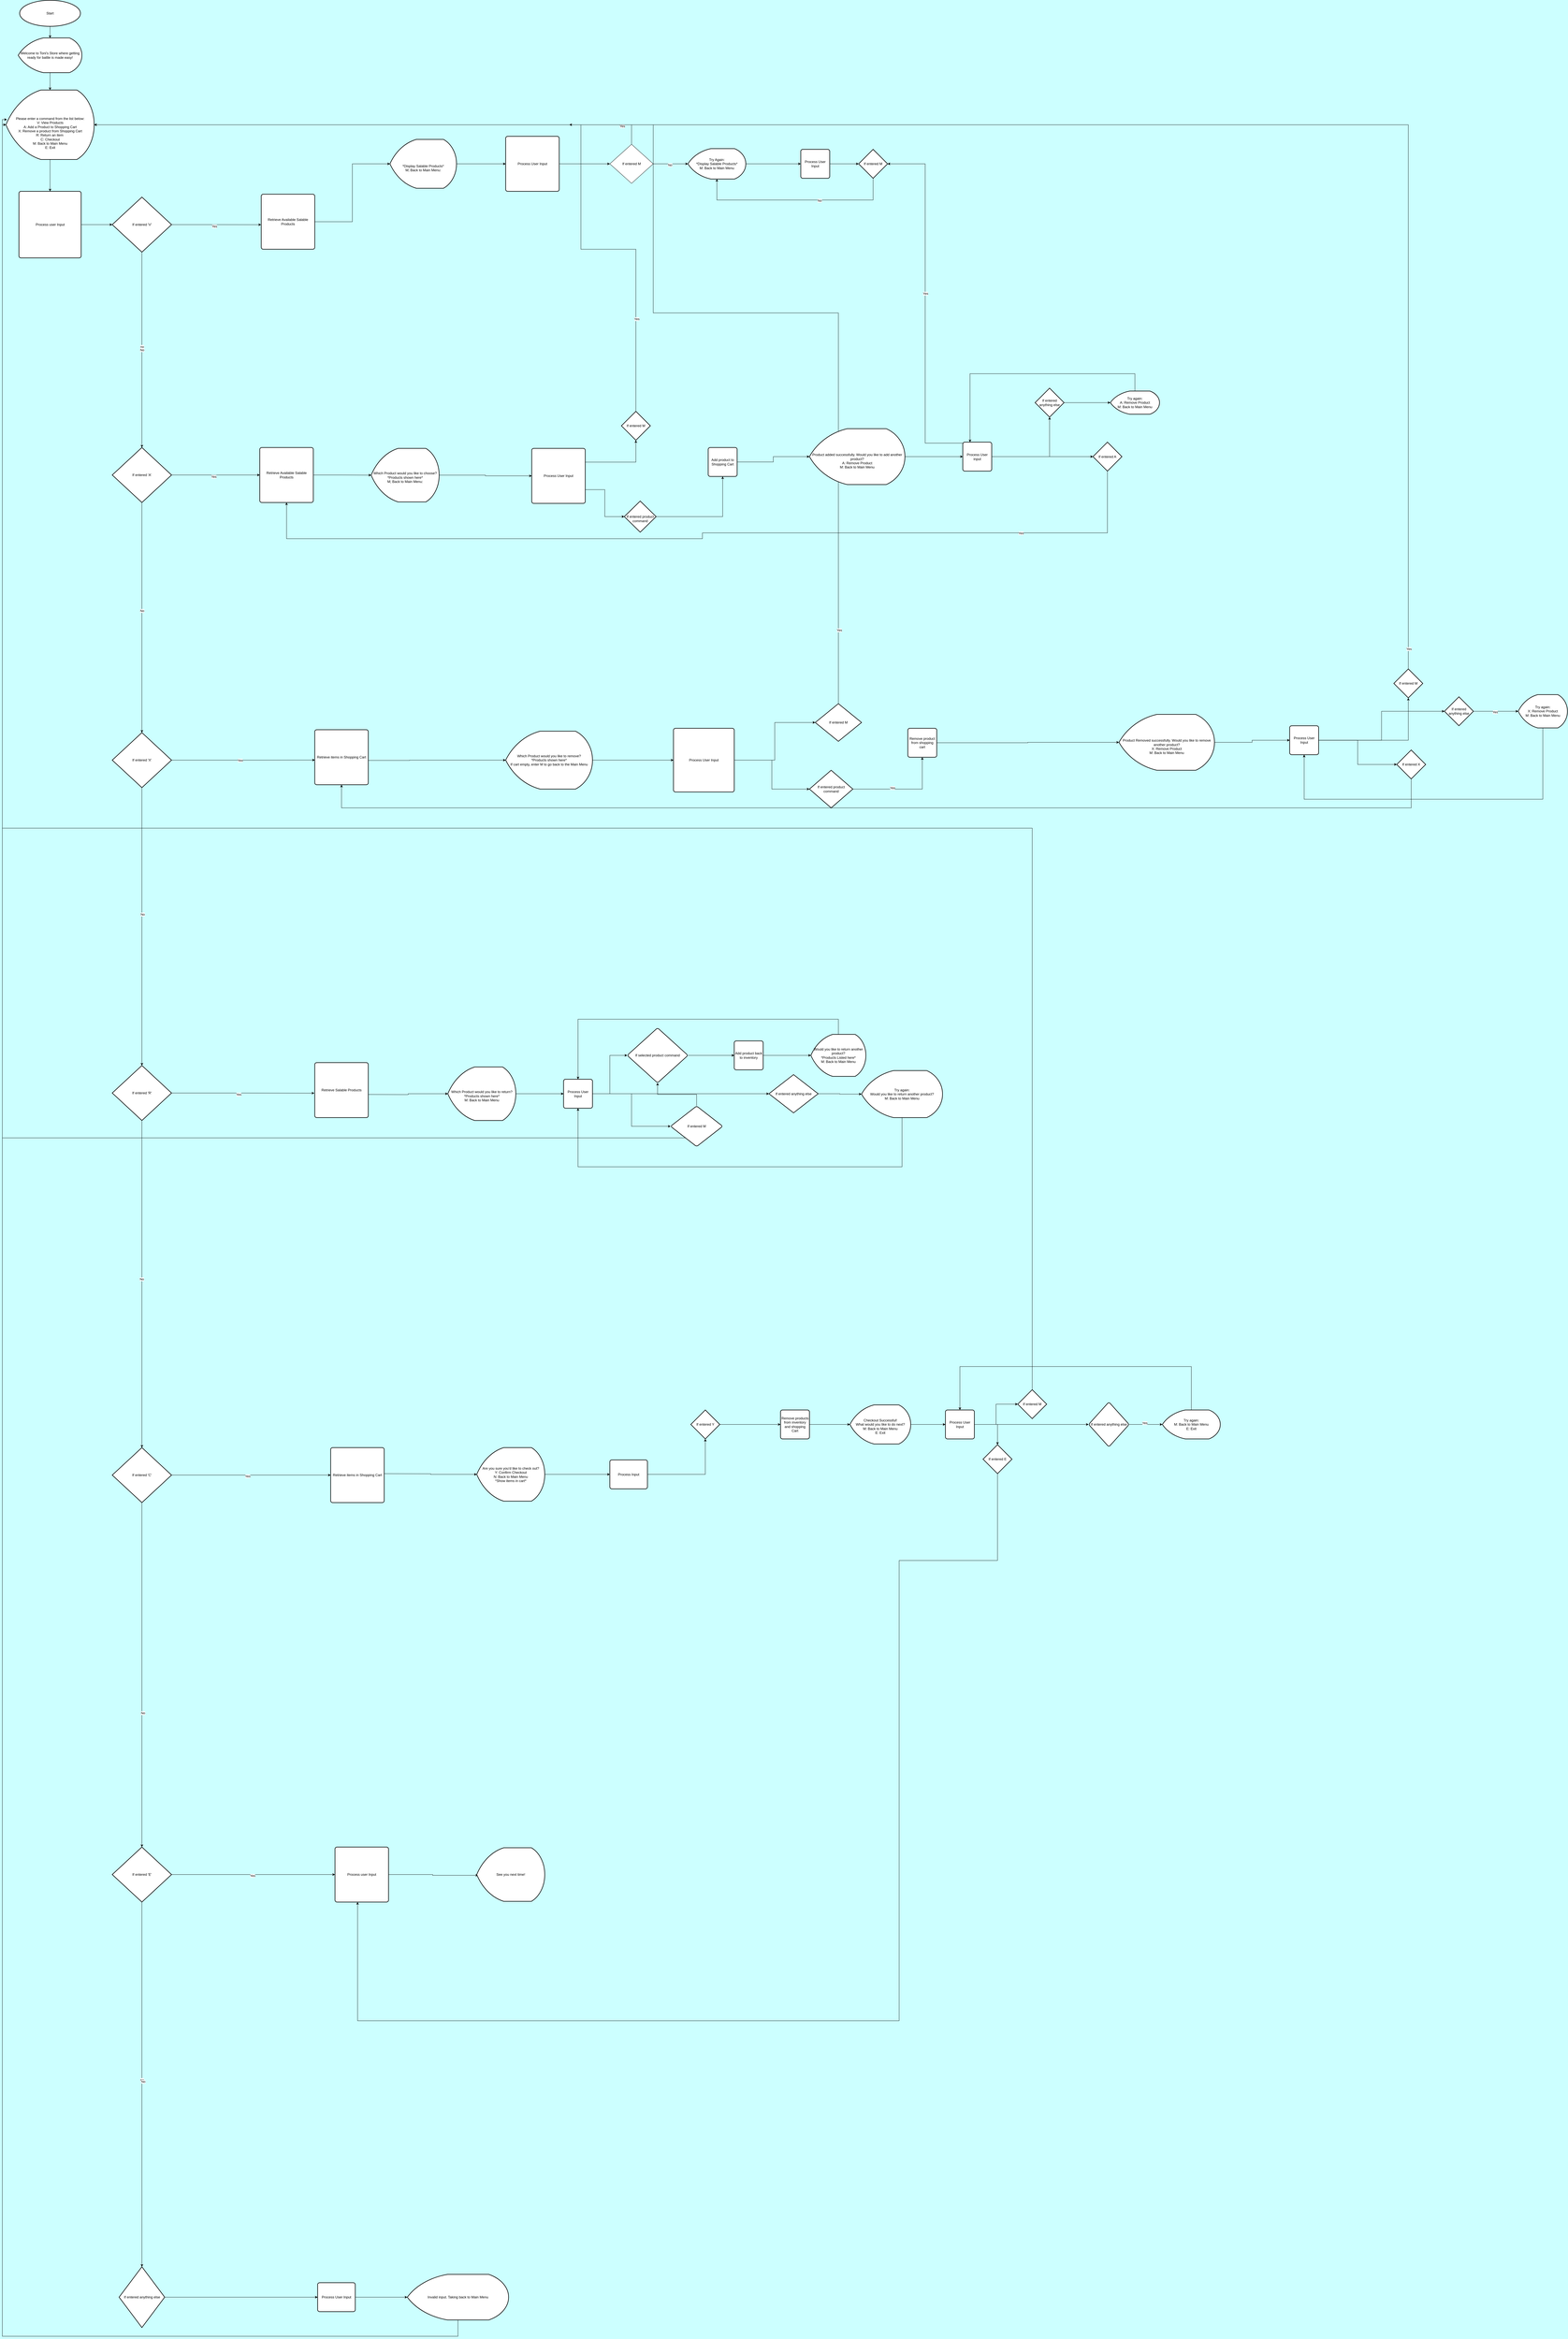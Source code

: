 <mxfile version="23.1.5" type="github">
  <diagram name="Page-1" id="eIcaw5Ktxpqwb3rYndxn">
    <mxGraphModel dx="2828" dy="1348" grid="1" gridSize="10" guides="1" tooltips="1" connect="1" arrows="1" fold="1" page="1" pageScale="1" pageWidth="850" pageHeight="1100" background="#CCFFFF" math="0" shadow="0">
      <root>
        <mxCell id="0" />
        <mxCell id="1" parent="0" />
        <mxCell id="yzI9sUqMzmRR-9goqgxq-1" value="Process user Input" style="rounded=1;whiteSpace=wrap;html=1;absoluteArcSize=1;arcSize=14;strokeWidth=2;" parent="1" vertex="1">
          <mxGeometry x="57.5" y="670" width="215" height="230" as="geometry" />
        </mxCell>
        <mxCell id="yzI9sUqMzmRR-9goqgxq-8" style="edgeStyle=orthogonalEdgeStyle;rounded=0;orthogonalLoop=1;jettySize=auto;html=1;exitX=0.5;exitY=1;exitDx=0;exitDy=0;exitPerimeter=0;" parent="1" source="yzI9sUqMzmRR-9goqgxq-2" target="yzI9sUqMzmRR-9goqgxq-7" edge="1">
          <mxGeometry relative="1" as="geometry" />
        </mxCell>
        <mxCell id="yzI9sUqMzmRR-9goqgxq-2" value="Welcome to Toni&#39;s Store where getting ready for battle is made easy!" style="strokeWidth=2;html=1;shape=mxgraph.flowchart.display;whiteSpace=wrap;" parent="1" vertex="1">
          <mxGeometry x="55" y="140" width="220" height="120" as="geometry" />
        </mxCell>
        <mxCell id="yzI9sUqMzmRR-9goqgxq-6" style="edgeStyle=orthogonalEdgeStyle;rounded=0;orthogonalLoop=1;jettySize=auto;html=1;exitX=0.5;exitY=1;exitDx=0;exitDy=0;exitPerimeter=0;" parent="1" source="yzI9sUqMzmRR-9goqgxq-3" target="yzI9sUqMzmRR-9goqgxq-2" edge="1">
          <mxGeometry relative="1" as="geometry" />
        </mxCell>
        <mxCell id="yzI9sUqMzmRR-9goqgxq-3" value="Start" style="strokeWidth=2;html=1;shape=mxgraph.flowchart.start_1;whiteSpace=wrap;" parent="1" vertex="1">
          <mxGeometry x="60" y="10" width="210" height="90" as="geometry" />
        </mxCell>
        <mxCell id="yzI9sUqMzmRR-9goqgxq-4" value="If entered &#39;V&#39;" style="strokeWidth=2;html=1;shape=mxgraph.flowchart.decision;whiteSpace=wrap;" parent="1" vertex="1">
          <mxGeometry x="380" y="690" width="205" height="190" as="geometry" />
        </mxCell>
        <mxCell id="yzI9sUqMzmRR-9goqgxq-9" style="edgeStyle=orthogonalEdgeStyle;rounded=0;orthogonalLoop=1;jettySize=auto;html=1;exitX=0.5;exitY=1;exitDx=0;exitDy=0;exitPerimeter=0;entryX=0.5;entryY=0;entryDx=0;entryDy=0;" parent="1" source="yzI9sUqMzmRR-9goqgxq-7" target="yzI9sUqMzmRR-9goqgxq-1" edge="1">
          <mxGeometry relative="1" as="geometry" />
        </mxCell>
        <mxCell id="yzI9sUqMzmRR-9goqgxq-7" value="&lt;br&gt;&lt;br&gt;&lt;br&gt;&lt;br&gt;&lt;br&gt;Please enter a command from the list below:&lt;br&gt;V: View Products&lt;br&gt;A: Add a Product to Shopping Cart&lt;br&gt;X: Remove a product from Shopping Cart&lt;br&gt;R: Return an item&amp;nbsp;&lt;br&gt;C: Checkout&lt;br&gt;M: Back to Main Menu&lt;br&gt;E: Exit&lt;br&gt;&lt;div&gt;&lt;br&gt;&lt;/div&gt;" style="strokeWidth=2;html=1;shape=mxgraph.flowchart.display;whiteSpace=wrap;" parent="1" vertex="1">
          <mxGeometry x="12.5" y="320" width="305" height="240" as="geometry" />
        </mxCell>
        <mxCell id="yzI9sUqMzmRR-9goqgxq-38" style="edgeStyle=orthogonalEdgeStyle;rounded=0;orthogonalLoop=1;jettySize=auto;html=1;entryX=0;entryY=0.5;entryDx=0;entryDy=0;" parent="1" source="yzI9sUqMzmRR-9goqgxq-11" target="yzI9sUqMzmRR-9goqgxq-30" edge="1">
          <mxGeometry relative="1" as="geometry" />
        </mxCell>
        <mxCell id="yzI9sUqMzmRR-9goqgxq-41" value="Yes" style="edgeLabel;html=1;align=center;verticalAlign=middle;resizable=0;points=[];" parent="yzI9sUqMzmRR-9goqgxq-38" vertex="1" connectable="0">
          <mxGeometry x="-0.044" y="-4" relative="1" as="geometry">
            <mxPoint as="offset" />
          </mxGeometry>
        </mxCell>
        <mxCell id="yzI9sUqMzmRR-9goqgxq-11" value="If entered &#39;C&#39;" style="strokeWidth=2;html=1;shape=mxgraph.flowchart.decision;whiteSpace=wrap;" parent="1" vertex="1">
          <mxGeometry x="380" y="5010" width="205" height="190" as="geometry" />
        </mxCell>
        <mxCell id="yzI9sUqMzmRR-9goqgxq-12" value="If entered &#39;R&#39;" style="strokeWidth=2;html=1;shape=mxgraph.flowchart.decision;whiteSpace=wrap;" parent="1" vertex="1">
          <mxGeometry x="380" y="3690" width="205" height="190" as="geometry" />
        </mxCell>
        <mxCell id="yzI9sUqMzmRR-9goqgxq-13" value="If entered &#39;X&#39;" style="strokeWidth=2;html=1;shape=mxgraph.flowchart.decision;whiteSpace=wrap;" parent="1" vertex="1">
          <mxGeometry x="380" y="2540" width="205" height="190" as="geometry" />
        </mxCell>
        <mxCell id="yzI9sUqMzmRR-9goqgxq-14" value="If entered &#39;A&#39;" style="strokeWidth=2;html=1;shape=mxgraph.flowchart.decision;whiteSpace=wrap;" parent="1" vertex="1">
          <mxGeometry x="380" y="1555" width="205" height="190" as="geometry" />
        </mxCell>
        <mxCell id="yzI9sUqMzmRR-9goqgxq-15" style="edgeStyle=orthogonalEdgeStyle;rounded=0;orthogonalLoop=1;jettySize=auto;html=1;entryX=0;entryY=0.5;entryDx=0;entryDy=0;entryPerimeter=0;" parent="1" source="yzI9sUqMzmRR-9goqgxq-1" target="yzI9sUqMzmRR-9goqgxq-4" edge="1">
          <mxGeometry relative="1" as="geometry" />
        </mxCell>
        <mxCell id="yzI9sUqMzmRR-9goqgxq-16" value="No" style="edgeStyle=orthogonalEdgeStyle;rounded=0;orthogonalLoop=1;jettySize=auto;html=1;exitX=0.5;exitY=1;exitDx=0;exitDy=0;exitPerimeter=0;entryX=0.5;entryY=0;entryDx=0;entryDy=0;entryPerimeter=0;" parent="1" source="yzI9sUqMzmRR-9goqgxq-4" target="yzI9sUqMzmRR-9goqgxq-14" edge="1">
          <mxGeometry relative="1" as="geometry" />
        </mxCell>
        <mxCell id="yzI9sUqMzmRR-9goqgxq-17" value="no" style="edgeLabel;html=1;align=center;verticalAlign=middle;resizable=0;points=[];" parent="yzI9sUqMzmRR-9goqgxq-16" vertex="1" connectable="0">
          <mxGeometry x="-0.028" relative="1" as="geometry">
            <mxPoint y="-1" as="offset" />
          </mxGeometry>
        </mxCell>
        <mxCell id="yzI9sUqMzmRR-9goqgxq-18" style="edgeStyle=orthogonalEdgeStyle;rounded=0;orthogonalLoop=1;jettySize=auto;html=1;exitX=0.5;exitY=1;exitDx=0;exitDy=0;exitPerimeter=0;entryX=0.5;entryY=0;entryDx=0;entryDy=0;entryPerimeter=0;" parent="1" source="yzI9sUqMzmRR-9goqgxq-14" target="yzI9sUqMzmRR-9goqgxq-13" edge="1">
          <mxGeometry relative="1" as="geometry" />
        </mxCell>
        <mxCell id="yzI9sUqMzmRR-9goqgxq-22" value="No" style="edgeLabel;html=1;align=center;verticalAlign=middle;resizable=0;points=[];" parent="yzI9sUqMzmRR-9goqgxq-18" vertex="1" connectable="0">
          <mxGeometry x="-0.061" relative="1" as="geometry">
            <mxPoint as="offset" />
          </mxGeometry>
        </mxCell>
        <mxCell id="yzI9sUqMzmRR-9goqgxq-19" style="edgeStyle=orthogonalEdgeStyle;rounded=0;orthogonalLoop=1;jettySize=auto;html=1;exitX=0.5;exitY=1;exitDx=0;exitDy=0;exitPerimeter=0;entryX=0.5;entryY=0;entryDx=0;entryDy=0;entryPerimeter=0;" parent="1" source="yzI9sUqMzmRR-9goqgxq-13" target="yzI9sUqMzmRR-9goqgxq-12" edge="1">
          <mxGeometry relative="1" as="geometry" />
        </mxCell>
        <mxCell id="yzI9sUqMzmRR-9goqgxq-23" value="No" style="edgeLabel;html=1;align=center;verticalAlign=middle;resizable=0;points=[];" parent="yzI9sUqMzmRR-9goqgxq-19" vertex="1" connectable="0">
          <mxGeometry x="-0.085" y="2" relative="1" as="geometry">
            <mxPoint y="-1" as="offset" />
          </mxGeometry>
        </mxCell>
        <mxCell id="yzI9sUqMzmRR-9goqgxq-20" style="edgeStyle=orthogonalEdgeStyle;rounded=0;orthogonalLoop=1;jettySize=auto;html=1;exitX=0.5;exitY=1;exitDx=0;exitDy=0;exitPerimeter=0;entryX=0.5;entryY=0;entryDx=0;entryDy=0;entryPerimeter=0;" parent="1" source="yzI9sUqMzmRR-9goqgxq-12" target="yzI9sUqMzmRR-9goqgxq-11" edge="1">
          <mxGeometry relative="1" as="geometry" />
        </mxCell>
        <mxCell id="yzI9sUqMzmRR-9goqgxq-24" value="No" style="edgeLabel;html=1;align=center;verticalAlign=middle;resizable=0;points=[];" parent="yzI9sUqMzmRR-9goqgxq-20" vertex="1" connectable="0">
          <mxGeometry x="-0.032" y="-1" relative="1" as="geometry">
            <mxPoint y="1" as="offset" />
          </mxGeometry>
        </mxCell>
        <mxCell id="yzI9sUqMzmRR-9goqgxq-21" style="edgeStyle=orthogonalEdgeStyle;rounded=0;orthogonalLoop=1;jettySize=auto;html=1;exitX=0.5;exitY=1;exitDx=0;exitDy=0;exitPerimeter=0;entryX=0.5;entryY=0;entryDx=0;entryDy=0;entryPerimeter=0;" parent="1" source="yzI9sUqMzmRR-9goqgxq-11" target="zypE5ITx2ImbV6XnPkiI-3" edge="1">
          <mxGeometry relative="1" as="geometry">
            <mxPoint x="482.5" y="6240" as="targetPoint" />
          </mxGeometry>
        </mxCell>
        <mxCell id="yzI9sUqMzmRR-9goqgxq-25" value="No" style="edgeLabel;html=1;align=center;verticalAlign=middle;resizable=0;points=[];" parent="yzI9sUqMzmRR-9goqgxq-21" vertex="1" connectable="0">
          <mxGeometry x="0.222" y="3" relative="1" as="geometry">
            <mxPoint as="offset" />
          </mxGeometry>
        </mxCell>
        <mxCell id="yzI9sUqMzmRR-9goqgxq-26" value="Retrieve Available Salable Products" style="rounded=1;whiteSpace=wrap;html=1;absoluteArcSize=1;arcSize=14;strokeWidth=2;" parent="1" vertex="1">
          <mxGeometry x="895" y="680" width="185" height="190" as="geometry" />
        </mxCell>
        <mxCell id="zypE5ITx2ImbV6XnPkiI-9" style="edgeStyle=orthogonalEdgeStyle;rounded=0;orthogonalLoop=1;jettySize=auto;html=1;entryX=0;entryY=0.5;entryDx=0;entryDy=0;entryPerimeter=0;" edge="1" parent="1" source="yzI9sUqMzmRR-9goqgxq-27" target="zypE5ITx2ImbV6XnPkiI-7">
          <mxGeometry relative="1" as="geometry">
            <mxPoint x="1310" y="1005" as="targetPoint" />
          </mxGeometry>
        </mxCell>
        <mxCell id="yzI9sUqMzmRR-9goqgxq-27" value="Retrieve Available Salable Products" style="rounded=1;whiteSpace=wrap;html=1;absoluteArcSize=1;arcSize=14;strokeWidth=2;" parent="1" vertex="1">
          <mxGeometry x="890" y="1555" width="185" height="190" as="geometry" />
        </mxCell>
        <mxCell id="yzI9sUqMzmRR-9goqgxq-28" value="Retrieve items in Shopping Cart" style="rounded=1;whiteSpace=wrap;html=1;absoluteArcSize=1;arcSize=14;strokeWidth=2;" parent="1" vertex="1">
          <mxGeometry x="1080" y="2530" width="185" height="190" as="geometry" />
        </mxCell>
        <mxCell id="yzI9sUqMzmRR-9goqgxq-29" value="Retrieve Salable Products" style="rounded=1;whiteSpace=wrap;html=1;absoluteArcSize=1;arcSize=14;strokeWidth=2;" parent="1" vertex="1">
          <mxGeometry x="1080" y="3680" width="185" height="190" as="geometry" />
        </mxCell>
        <mxCell id="yzI9sUqMzmRR-9goqgxq-30" value="Retrieve items in Shopping Cart" style="rounded=1;whiteSpace=wrap;html=1;absoluteArcSize=1;arcSize=14;strokeWidth=2;" parent="1" vertex="1">
          <mxGeometry x="1135" y="5010" width="185" height="190" as="geometry" />
        </mxCell>
        <mxCell id="yzI9sUqMzmRR-9goqgxq-32" style="edgeStyle=orthogonalEdgeStyle;rounded=0;orthogonalLoop=1;jettySize=auto;html=1;entryX=-0.003;entryY=0.554;entryDx=0;entryDy=0;entryPerimeter=0;exitX=1;exitY=0.5;exitDx=0;exitDy=0;exitPerimeter=0;" parent="1" source="yzI9sUqMzmRR-9goqgxq-4" target="yzI9sUqMzmRR-9goqgxq-26" edge="1">
          <mxGeometry relative="1" as="geometry">
            <mxPoint x="585" y="585.133" as="sourcePoint" />
          </mxGeometry>
        </mxCell>
        <mxCell id="yzI9sUqMzmRR-9goqgxq-33" value="Yes" style="edgeLabel;html=1;align=center;verticalAlign=middle;resizable=0;points=[];" parent="yzI9sUqMzmRR-9goqgxq-32" vertex="1" connectable="0">
          <mxGeometry x="-0.052" y="-6" relative="1" as="geometry">
            <mxPoint x="1" as="offset" />
          </mxGeometry>
        </mxCell>
        <mxCell id="yzI9sUqMzmRR-9goqgxq-34" style="edgeStyle=orthogonalEdgeStyle;rounded=0;orthogonalLoop=1;jettySize=auto;html=1;entryX=0;entryY=0.5;entryDx=0;entryDy=0;exitX=1;exitY=0.5;exitDx=0;exitDy=0;exitPerimeter=0;" parent="1" source="yzI9sUqMzmRR-9goqgxq-14" target="yzI9sUqMzmRR-9goqgxq-27" edge="1">
          <mxGeometry relative="1" as="geometry">
            <mxPoint x="600" y="1004.33" as="sourcePoint" />
            <mxPoint x="904" y="1004.33" as="targetPoint" />
          </mxGeometry>
        </mxCell>
        <mxCell id="yzI9sUqMzmRR-9goqgxq-35" value="Yes" style="edgeLabel;html=1;align=center;verticalAlign=middle;resizable=0;points=[];" parent="yzI9sUqMzmRR-9goqgxq-34" vertex="1" connectable="0">
          <mxGeometry x="-0.052" y="-6" relative="1" as="geometry">
            <mxPoint x="1" as="offset" />
          </mxGeometry>
        </mxCell>
        <mxCell id="yzI9sUqMzmRR-9goqgxq-36" style="edgeStyle=orthogonalEdgeStyle;rounded=0;orthogonalLoop=1;jettySize=auto;html=1;exitX=1;exitY=0.5;exitDx=0;exitDy=0;exitPerimeter=0;entryX=0.002;entryY=0.551;entryDx=0;entryDy=0;entryPerimeter=0;" parent="1" source="yzI9sUqMzmRR-9goqgxq-13" target="yzI9sUqMzmRR-9goqgxq-28" edge="1">
          <mxGeometry relative="1" as="geometry" />
        </mxCell>
        <mxCell id="yzI9sUqMzmRR-9goqgxq-43" value="Yes" style="edgeLabel;html=1;align=center;verticalAlign=middle;resizable=0;points=[];" parent="yzI9sUqMzmRR-9goqgxq-36" vertex="1" connectable="0">
          <mxGeometry x="-0.046" y="-1" relative="1" as="geometry">
            <mxPoint as="offset" />
          </mxGeometry>
        </mxCell>
        <mxCell id="yzI9sUqMzmRR-9goqgxq-37" style="edgeStyle=orthogonalEdgeStyle;rounded=0;orthogonalLoop=1;jettySize=auto;html=1;entryX=-0.008;entryY=0.555;entryDx=0;entryDy=0;entryPerimeter=0;" parent="1" source="yzI9sUqMzmRR-9goqgxq-12" target="yzI9sUqMzmRR-9goqgxq-29" edge="1">
          <mxGeometry relative="1" as="geometry" />
        </mxCell>
        <mxCell id="yzI9sUqMzmRR-9goqgxq-42" value="Yes" style="edgeLabel;html=1;align=center;verticalAlign=middle;resizable=0;points=[];" parent="yzI9sUqMzmRR-9goqgxq-37" vertex="1" connectable="0">
          <mxGeometry x="-0.067" y="-5" relative="1" as="geometry">
            <mxPoint x="1" as="offset" />
          </mxGeometry>
        </mxCell>
        <mxCell id="zypE5ITx2ImbV6XnPkiI-25" style="edgeStyle=orthogonalEdgeStyle;rounded=0;orthogonalLoop=1;jettySize=auto;html=1;entryX=0;entryY=0.5;entryDx=0;entryDy=0;" edge="1" parent="1" source="yzI9sUqMzmRR-9goqgxq-44" target="zypE5ITx2ImbV6XnPkiI-24">
          <mxGeometry relative="1" as="geometry" />
        </mxCell>
        <mxCell id="yzI9sUqMzmRR-9goqgxq-44" value="&lt;br&gt;&lt;br&gt;&lt;br&gt;*Display Salable Products*&lt;br&gt;M; Back to Main Menu:&lt;br style=&quot;border-color: var(--border-color);&quot;&gt;&lt;br style=&quot;border-color: var(--border-color);&quot;&gt;&lt;div style=&quot;border-color: var(--border-color);&quot;&gt;&lt;/div&gt;" style="strokeWidth=2;html=1;shape=mxgraph.flowchart.display;whiteSpace=wrap;" parent="1" vertex="1">
          <mxGeometry x="1340" y="490.62" width="230" height="168.75" as="geometry" />
        </mxCell>
        <mxCell id="zypE5ITx2ImbV6XnPkiI-1" style="edgeStyle=orthogonalEdgeStyle;rounded=0;orthogonalLoop=1;jettySize=auto;html=1;exitX=1;exitY=0.5;exitDx=0;exitDy=0;exitPerimeter=0;entryX=0;entryY=0.5;entryDx=0;entryDy=0;" edge="1" parent="1" source="zypE5ITx2ImbV6XnPkiI-3" target="zypE5ITx2ImbV6XnPkiI-4">
          <mxGeometry relative="1" as="geometry" />
        </mxCell>
        <mxCell id="zypE5ITx2ImbV6XnPkiI-2" value="Yes" style="edgeLabel;html=1;align=center;verticalAlign=middle;resizable=0;points=[];" vertex="1" connectable="0" parent="zypE5ITx2ImbV6XnPkiI-1">
          <mxGeometry x="-0.009" y="-4" relative="1" as="geometry">
            <mxPoint as="offset" />
          </mxGeometry>
        </mxCell>
        <mxCell id="zypE5ITx2ImbV6XnPkiI-176" style="edgeStyle=orthogonalEdgeStyle;rounded=0;orthogonalLoop=1;jettySize=auto;html=1;" edge="1" parent="1" source="zypE5ITx2ImbV6XnPkiI-3" target="zypE5ITx2ImbV6XnPkiI-177">
          <mxGeometry relative="1" as="geometry">
            <mxPoint x="482.5" y="7870" as="targetPoint" />
          </mxGeometry>
        </mxCell>
        <mxCell id="zypE5ITx2ImbV6XnPkiI-185" value="no" style="edgeLabel;html=1;align=center;verticalAlign=middle;resizable=0;points=[];" vertex="1" connectable="0" parent="zypE5ITx2ImbV6XnPkiI-176">
          <mxGeometry x="-0.028" relative="1" as="geometry">
            <mxPoint y="1" as="offset" />
          </mxGeometry>
        </mxCell>
        <mxCell id="zypE5ITx2ImbV6XnPkiI-186" value="No" style="edgeLabel;html=1;align=center;verticalAlign=middle;resizable=0;points=[];" vertex="1" connectable="0" parent="zypE5ITx2ImbV6XnPkiI-176">
          <mxGeometry x="-0.018" y="4" relative="1" as="geometry">
            <mxPoint y="1" as="offset" />
          </mxGeometry>
        </mxCell>
        <mxCell id="zypE5ITx2ImbV6XnPkiI-3" value="If entered &#39;E&#39;" style="strokeWidth=2;html=1;shape=mxgraph.flowchart.decision;whiteSpace=wrap;" vertex="1" parent="1">
          <mxGeometry x="380" y="6390" width="205" height="190" as="geometry" />
        </mxCell>
        <mxCell id="zypE5ITx2ImbV6XnPkiI-4" value="Process user Input" style="rounded=1;whiteSpace=wrap;html=1;absoluteArcSize=1;arcSize=14;strokeWidth=2;" vertex="1" parent="1">
          <mxGeometry x="1150" y="6390" width="185" height="190" as="geometry" />
        </mxCell>
        <mxCell id="zypE5ITx2ImbV6XnPkiI-20" style="edgeStyle=orthogonalEdgeStyle;rounded=0;orthogonalLoop=1;jettySize=auto;html=1;entryX=0;entryY=0.5;entryDx=0;entryDy=0;" edge="1" parent="1" source="zypE5ITx2ImbV6XnPkiI-7" target="zypE5ITx2ImbV6XnPkiI-21">
          <mxGeometry relative="1" as="geometry">
            <mxPoint x="1730" y="1007.5" as="targetPoint" />
          </mxGeometry>
        </mxCell>
        <mxCell id="zypE5ITx2ImbV6XnPkiI-7" value="&lt;br&gt;Which Product would you like to choose?&lt;br&gt;*Products shown here*&lt;br&gt;M; Back to Main Menu:" style="strokeWidth=2;html=1;shape=mxgraph.flowchart.display;whiteSpace=wrap;" vertex="1" parent="1">
          <mxGeometry x="1275" y="1558" width="235" height="185" as="geometry" />
        </mxCell>
        <mxCell id="zypE5ITx2ImbV6XnPkiI-8" style="edgeStyle=orthogonalEdgeStyle;rounded=0;orthogonalLoop=1;jettySize=auto;html=1;exitX=1;exitY=0.5;exitDx=0;exitDy=0;entryX=0;entryY=0.5;entryDx=0;entryDy=0;entryPerimeter=0;" edge="1" parent="1" source="yzI9sUqMzmRR-9goqgxq-26" target="yzI9sUqMzmRR-9goqgxq-44">
          <mxGeometry relative="1" as="geometry" />
        </mxCell>
        <mxCell id="zypE5ITx2ImbV6XnPkiI-10" style="edgeStyle=orthogonalEdgeStyle;rounded=0;orthogonalLoop=1;jettySize=auto;html=1;exitX=1;exitY=0.5;exitDx=0;exitDy=0;entryX=0;entryY=0.5;entryDx=0;entryDy=0;entryPerimeter=0;" edge="1" parent="1" source="yzI9sUqMzmRR-9goqgxq-28" target="zypE5ITx2ImbV6XnPkiI-11">
          <mxGeometry relative="1" as="geometry">
            <mxPoint x="1525" y="2636.25" as="targetPoint" />
            <mxPoint x="1290" y="2636.25" as="sourcePoint" />
            <Array as="points">
              <mxPoint x="1265" y="2636" />
              <mxPoint x="1408" y="2636" />
              <mxPoint x="1575" y="2635" />
            </Array>
          </mxGeometry>
        </mxCell>
        <mxCell id="zypE5ITx2ImbV6XnPkiI-46" style="edgeStyle=orthogonalEdgeStyle;rounded=0;orthogonalLoop=1;jettySize=auto;html=1;" edge="1" parent="1" source="zypE5ITx2ImbV6XnPkiI-11" target="zypE5ITx2ImbV6XnPkiI-47">
          <mxGeometry relative="1" as="geometry">
            <mxPoint x="1780" y="1230" as="targetPoint" />
          </mxGeometry>
        </mxCell>
        <mxCell id="zypE5ITx2ImbV6XnPkiI-11" value="Which Product would you like to remove?&lt;br&gt;*Products shown here*&lt;br&gt;If cart empty, enter M to go back to the Main Menu" style="strokeWidth=2;html=1;shape=mxgraph.flowchart.display;whiteSpace=wrap;" vertex="1" parent="1">
          <mxGeometry x="1740" y="2535" width="300" height="200" as="geometry" />
        </mxCell>
        <mxCell id="zypE5ITx2ImbV6XnPkiI-12" style="edgeStyle=orthogonalEdgeStyle;rounded=0;orthogonalLoop=1;jettySize=auto;html=1;entryX=0;entryY=0.5;entryDx=0;entryDy=0;entryPerimeter=0;" edge="1" parent="1" target="zypE5ITx2ImbV6XnPkiI-13">
          <mxGeometry relative="1" as="geometry">
            <mxPoint x="1500" y="3790" as="targetPoint" />
            <mxPoint x="1265" y="3790" as="sourcePoint" />
          </mxGeometry>
        </mxCell>
        <mxCell id="zypE5ITx2ImbV6XnPkiI-128" style="edgeStyle=orthogonalEdgeStyle;rounded=0;orthogonalLoop=1;jettySize=auto;html=1;" edge="1" parent="1" source="zypE5ITx2ImbV6XnPkiI-13" target="zypE5ITx2ImbV6XnPkiI-129">
          <mxGeometry relative="1" as="geometry">
            <mxPoint x="1990" y="3787.5" as="targetPoint" />
          </mxGeometry>
        </mxCell>
        <mxCell id="zypE5ITx2ImbV6XnPkiI-13" value="&lt;br&gt;Which Product would you like to return?&lt;br&gt;*Products shown here*&lt;br&gt;M: Back to Main Menu" style="strokeWidth=2;html=1;shape=mxgraph.flowchart.display;whiteSpace=wrap;" vertex="1" parent="1">
          <mxGeometry x="1540" y="3695" width="235" height="185" as="geometry" />
        </mxCell>
        <mxCell id="zypE5ITx2ImbV6XnPkiI-14" style="edgeStyle=orthogonalEdgeStyle;rounded=0;orthogonalLoop=1;jettySize=auto;html=1;entryX=0;entryY=0.5;entryDx=0;entryDy=0;entryPerimeter=0;" edge="1" parent="1" target="zypE5ITx2ImbV6XnPkiI-15">
          <mxGeometry relative="1" as="geometry">
            <mxPoint x="1555" y="5100" as="targetPoint" />
            <mxPoint x="1320" y="5100" as="sourcePoint" />
          </mxGeometry>
        </mxCell>
        <mxCell id="zypE5ITx2ImbV6XnPkiI-152" style="edgeStyle=orthogonalEdgeStyle;rounded=0;orthogonalLoop=1;jettySize=auto;html=1;" edge="1" parent="1" source="zypE5ITx2ImbV6XnPkiI-15" target="zypE5ITx2ImbV6XnPkiI-153">
          <mxGeometry relative="1" as="geometry">
            <mxPoint x="2130" y="5010" as="targetPoint" />
          </mxGeometry>
        </mxCell>
        <mxCell id="zypE5ITx2ImbV6XnPkiI-15" value="Are you sure you&#39;d like to check out?&lt;br&gt;Y: Confirm Checkout&lt;br&gt;N: Back to Main Menu&lt;br&gt;*Show items in cart*" style="strokeWidth=2;html=1;shape=mxgraph.flowchart.display;whiteSpace=wrap;" vertex="1" parent="1">
          <mxGeometry x="1640" y="5010" width="235" height="185" as="geometry" />
        </mxCell>
        <mxCell id="zypE5ITx2ImbV6XnPkiI-18" style="edgeStyle=orthogonalEdgeStyle;rounded=0;orthogonalLoop=1;jettySize=auto;html=1;entryX=0.021;entryY=0.514;entryDx=0;entryDy=0;entryPerimeter=0;exitX=1;exitY=0.5;exitDx=0;exitDy=0;" edge="1" parent="1" source="zypE5ITx2ImbV6XnPkiI-4" target="zypE5ITx2ImbV6XnPkiI-19">
          <mxGeometry relative="1" as="geometry">
            <mxPoint x="1555" y="7515" as="targetPoint" />
            <mxPoint x="1400" y="6630" as="sourcePoint" />
          </mxGeometry>
        </mxCell>
        <mxCell id="zypE5ITx2ImbV6XnPkiI-19" value="See you next time!" style="strokeWidth=2;html=1;shape=mxgraph.flowchart.display;whiteSpace=wrap;" vertex="1" parent="1">
          <mxGeometry x="1640" y="6392.5" width="235" height="185" as="geometry" />
        </mxCell>
        <mxCell id="zypE5ITx2ImbV6XnPkiI-81" style="edgeStyle=orthogonalEdgeStyle;rounded=0;orthogonalLoop=1;jettySize=auto;html=1;exitX=1;exitY=0.25;exitDx=0;exitDy=0;" edge="1" parent="1" source="zypE5ITx2ImbV6XnPkiI-21" target="zypE5ITx2ImbV6XnPkiI-82">
          <mxGeometry relative="1" as="geometry">
            <mxPoint x="2140" y="920" as="targetPoint" />
          </mxGeometry>
        </mxCell>
        <mxCell id="zypE5ITx2ImbV6XnPkiI-84" style="edgeStyle=orthogonalEdgeStyle;rounded=0;orthogonalLoop=1;jettySize=auto;html=1;exitX=1;exitY=0.75;exitDx=0;exitDy=0;entryX=0;entryY=0.5;entryDx=0;entryDy=0;entryPerimeter=0;" edge="1" parent="1" source="zypE5ITx2ImbV6XnPkiI-21" target="zypE5ITx2ImbV6XnPkiI-85">
          <mxGeometry relative="1" as="geometry">
            <mxPoint x="2100" y="1056" as="targetPoint" />
          </mxGeometry>
        </mxCell>
        <mxCell id="zypE5ITx2ImbV6XnPkiI-21" value="Process User Input" style="rounded=1;whiteSpace=wrap;html=1;absoluteArcSize=1;arcSize=14;strokeWidth=2;" vertex="1" parent="1">
          <mxGeometry x="1830" y="1558" width="185" height="190" as="geometry" />
        </mxCell>
        <mxCell id="zypE5ITx2ImbV6XnPkiI-26" style="edgeStyle=orthogonalEdgeStyle;rounded=0;orthogonalLoop=1;jettySize=auto;html=1;" edge="1" parent="1" source="zypE5ITx2ImbV6XnPkiI-24" target="zypE5ITx2ImbV6XnPkiI-27">
          <mxGeometry relative="1" as="geometry">
            <mxPoint x="2100" y="575" as="targetPoint" />
          </mxGeometry>
        </mxCell>
        <mxCell id="zypE5ITx2ImbV6XnPkiI-24" value="Process User Input" style="rounded=1;whiteSpace=wrap;html=1;absoluteArcSize=1;arcSize=14;strokeWidth=2;" vertex="1" parent="1">
          <mxGeometry x="1740" y="480" width="185" height="190" as="geometry" />
        </mxCell>
        <mxCell id="zypE5ITx2ImbV6XnPkiI-32" style="edgeStyle=orthogonalEdgeStyle;rounded=0;orthogonalLoop=1;jettySize=auto;html=1;" edge="1" parent="1" source="zypE5ITx2ImbV6XnPkiI-27" target="zypE5ITx2ImbV6XnPkiI-35">
          <mxGeometry relative="1" as="geometry">
            <mxPoint x="2380" y="574.99" as="targetPoint" />
          </mxGeometry>
        </mxCell>
        <mxCell id="zypE5ITx2ImbV6XnPkiI-40" value="No" style="edgeLabel;html=1;align=center;verticalAlign=middle;resizable=0;points=[];" vertex="1" connectable="0" parent="zypE5ITx2ImbV6XnPkiI-32">
          <mxGeometry x="-0.056" y="-4" relative="1" as="geometry">
            <mxPoint x="1" as="offset" />
          </mxGeometry>
        </mxCell>
        <mxCell id="zypE5ITx2ImbV6XnPkiI-27" value="If entered M" style="rhombus;whiteSpace=wrap;html=1;" vertex="1" parent="1">
          <mxGeometry x="2100" y="507.49" width="150" height="134.99" as="geometry" />
        </mxCell>
        <mxCell id="zypE5ITx2ImbV6XnPkiI-28" style="edgeStyle=orthogonalEdgeStyle;rounded=0;orthogonalLoop=1;jettySize=auto;html=1;entryX=1;entryY=0.5;entryDx=0;entryDy=0;entryPerimeter=0;" edge="1" parent="1" source="zypE5ITx2ImbV6XnPkiI-27" target="yzI9sUqMzmRR-9goqgxq-7">
          <mxGeometry relative="1" as="geometry">
            <Array as="points">
              <mxPoint x="2175" y="440" />
            </Array>
          </mxGeometry>
        </mxCell>
        <mxCell id="zypE5ITx2ImbV6XnPkiI-29" value="Yes" style="edgeLabel;html=1;align=center;verticalAlign=middle;resizable=0;points=[];" vertex="1" connectable="0" parent="zypE5ITx2ImbV6XnPkiI-28">
          <mxGeometry x="-0.896" y="6" relative="1" as="geometry">
            <mxPoint y="-1" as="offset" />
          </mxGeometry>
        </mxCell>
        <mxCell id="zypE5ITx2ImbV6XnPkiI-36" style="edgeStyle=orthogonalEdgeStyle;rounded=0;orthogonalLoop=1;jettySize=auto;html=1;" edge="1" parent="1" source="zypE5ITx2ImbV6XnPkiI-35" target="zypE5ITx2ImbV6XnPkiI-37">
          <mxGeometry relative="1" as="geometry">
            <mxPoint x="2810" y="574.99" as="targetPoint" />
          </mxGeometry>
        </mxCell>
        <mxCell id="zypE5ITx2ImbV6XnPkiI-35" value="Try Again:&lt;br&gt;*Display Salable Products*&lt;br&gt;M: Back to Main Menu" style="strokeWidth=2;html=1;shape=mxgraph.flowchart.display;whiteSpace=wrap;" vertex="1" parent="1">
          <mxGeometry x="2370" y="522.48" width="200" height="105" as="geometry" />
        </mxCell>
        <mxCell id="zypE5ITx2ImbV6XnPkiI-38" style="edgeStyle=orthogonalEdgeStyle;rounded=0;orthogonalLoop=1;jettySize=auto;html=1;" edge="1" parent="1" source="zypE5ITx2ImbV6XnPkiI-37" target="zypE5ITx2ImbV6XnPkiI-39">
          <mxGeometry relative="1" as="geometry">
            <mxPoint x="3010" y="775" as="targetPoint" />
          </mxGeometry>
        </mxCell>
        <mxCell id="zypE5ITx2ImbV6XnPkiI-37" value="Process User Input" style="rounded=1;whiteSpace=wrap;html=1;absoluteArcSize=1;arcSize=14;strokeWidth=2;" vertex="1" parent="1">
          <mxGeometry x="2760" y="524.99" width="100" height="100" as="geometry" />
        </mxCell>
        <mxCell id="zypE5ITx2ImbV6XnPkiI-42" style="edgeStyle=orthogonalEdgeStyle;rounded=0;orthogonalLoop=1;jettySize=auto;html=1;" edge="1" parent="1" source="zypE5ITx2ImbV6XnPkiI-39" target="zypE5ITx2ImbV6XnPkiI-35">
          <mxGeometry relative="1" as="geometry">
            <mxPoint x="3050" y="950" as="targetPoint" />
            <Array as="points">
              <mxPoint x="3010" y="700" />
              <mxPoint x="2470" y="700" />
            </Array>
          </mxGeometry>
        </mxCell>
        <mxCell id="zypE5ITx2ImbV6XnPkiI-43" value="No" style="edgeLabel;html=1;align=center;verticalAlign=middle;resizable=0;points=[];" vertex="1" connectable="0" parent="zypE5ITx2ImbV6XnPkiI-42">
          <mxGeometry x="-0.244" y="2" relative="1" as="geometry">
            <mxPoint as="offset" />
          </mxGeometry>
        </mxCell>
        <mxCell id="zypE5ITx2ImbV6XnPkiI-39" value="If entered M" style="strokeWidth=2;html=1;shape=mxgraph.flowchart.decision;whiteSpace=wrap;" vertex="1" parent="1">
          <mxGeometry x="2960" y="524.99" width="100" height="100" as="geometry" />
        </mxCell>
        <mxCell id="zypE5ITx2ImbV6XnPkiI-48" style="edgeStyle=orthogonalEdgeStyle;rounded=0;orthogonalLoop=1;jettySize=auto;html=1;" edge="1" parent="1" source="zypE5ITx2ImbV6XnPkiI-47" target="zypE5ITx2ImbV6XnPkiI-49">
          <mxGeometry relative="1" as="geometry">
            <mxPoint x="2150" y="1230" as="targetPoint" />
          </mxGeometry>
        </mxCell>
        <mxCell id="zypE5ITx2ImbV6XnPkiI-52" style="edgeStyle=orthogonalEdgeStyle;rounded=0;orthogonalLoop=1;jettySize=auto;html=1;exitX=1;exitY=0.5;exitDx=0;exitDy=0;" edge="1" parent="1" source="zypE5ITx2ImbV6XnPkiI-47" target="zypE5ITx2ImbV6XnPkiI-53">
          <mxGeometry relative="1" as="geometry">
            <mxPoint x="2130" y="1320" as="targetPoint" />
          </mxGeometry>
        </mxCell>
        <mxCell id="zypE5ITx2ImbV6XnPkiI-47" value="Process User Input" style="rounded=1;whiteSpace=wrap;html=1;absoluteArcSize=1;arcSize=14;strokeWidth=2;" vertex="1" parent="1">
          <mxGeometry x="2320" y="2525" width="210" height="220" as="geometry" />
        </mxCell>
        <mxCell id="zypE5ITx2ImbV6XnPkiI-49" value="If entered M" style="strokeWidth=2;html=1;shape=mxgraph.flowchart.decision;whiteSpace=wrap;" vertex="1" parent="1">
          <mxGeometry x="2810" y="2440" width="160" height="130" as="geometry" />
        </mxCell>
        <mxCell id="zypE5ITx2ImbV6XnPkiI-50" style="edgeStyle=orthogonalEdgeStyle;rounded=0;orthogonalLoop=1;jettySize=auto;html=1;exitX=0.5;exitY=0;exitDx=0;exitDy=0;exitPerimeter=0;entryX=1;entryY=0.5;entryDx=0;entryDy=0;entryPerimeter=0;" edge="1" parent="1" source="zypE5ITx2ImbV6XnPkiI-49" target="yzI9sUqMzmRR-9goqgxq-7">
          <mxGeometry relative="1" as="geometry">
            <Array as="points">
              <mxPoint x="2250" y="1090" />
              <mxPoint x="2250" y="440" />
            </Array>
          </mxGeometry>
        </mxCell>
        <mxCell id="zypE5ITx2ImbV6XnPkiI-51" value="Yes" style="edgeLabel;html=1;align=center;verticalAlign=middle;resizable=0;points=[];" vertex="1" connectable="0" parent="zypE5ITx2ImbV6XnPkiI-50">
          <mxGeometry x="-0.889" y="-3" relative="1" as="geometry">
            <mxPoint as="offset" />
          </mxGeometry>
        </mxCell>
        <mxCell id="zypE5ITx2ImbV6XnPkiI-54" style="edgeStyle=orthogonalEdgeStyle;rounded=0;orthogonalLoop=1;jettySize=auto;html=1;exitX=1;exitY=0.5;exitDx=0;exitDy=0;exitPerimeter=0;" edge="1" parent="1" source="zypE5ITx2ImbV6XnPkiI-53" target="zypE5ITx2ImbV6XnPkiI-55">
          <mxGeometry relative="1" as="geometry">
            <mxPoint x="2460" y="1296" as="targetPoint" />
          </mxGeometry>
        </mxCell>
        <mxCell id="zypE5ITx2ImbV6XnPkiI-58" value="Yes" style="edgeLabel;html=1;align=center;verticalAlign=middle;resizable=0;points=[];" vertex="1" connectable="0" parent="zypE5ITx2ImbV6XnPkiI-54">
          <mxGeometry x="-0.225" y="4" relative="1" as="geometry">
            <mxPoint x="1" as="offset" />
          </mxGeometry>
        </mxCell>
        <mxCell id="zypE5ITx2ImbV6XnPkiI-53" value="If entered product command" style="strokeWidth=2;html=1;shape=mxgraph.flowchart.decision;whiteSpace=wrap;" vertex="1" parent="1">
          <mxGeometry x="2790" y="2670" width="150" height="130" as="geometry" />
        </mxCell>
        <mxCell id="zypE5ITx2ImbV6XnPkiI-56" style="edgeStyle=orthogonalEdgeStyle;rounded=0;orthogonalLoop=1;jettySize=auto;html=1;" edge="1" parent="1" source="zypE5ITx2ImbV6XnPkiI-55" target="zypE5ITx2ImbV6XnPkiI-57">
          <mxGeometry relative="1" as="geometry">
            <mxPoint x="2690" y="1296" as="targetPoint" />
          </mxGeometry>
        </mxCell>
        <mxCell id="zypE5ITx2ImbV6XnPkiI-55" value="Remove product from shopping cart" style="rounded=1;whiteSpace=wrap;html=1;absoluteArcSize=1;arcSize=14;strokeWidth=2;" vertex="1" parent="1">
          <mxGeometry x="3130" y="2525" width="100" height="100" as="geometry" />
        </mxCell>
        <mxCell id="zypE5ITx2ImbV6XnPkiI-59" style="edgeStyle=orthogonalEdgeStyle;rounded=0;orthogonalLoop=1;jettySize=auto;html=1;entryX=0;entryY=0.5;entryDx=0;entryDy=0;" edge="1" parent="1" source="zypE5ITx2ImbV6XnPkiI-57" target="zypE5ITx2ImbV6XnPkiI-61">
          <mxGeometry relative="1" as="geometry">
            <mxPoint x="3330" y="1305" as="targetPoint" />
          </mxGeometry>
        </mxCell>
        <mxCell id="zypE5ITx2ImbV6XnPkiI-57" value="&lt;br&gt;&lt;br&gt;&lt;br&gt;&lt;br&gt;&lt;br&gt;Product Removed successfully. Would you like to remove another product?&lt;br&gt;X: Remove Product&lt;br&gt;M: Back to Main Menu&lt;br&gt;&lt;br&gt;&lt;br&gt;&lt;div&gt;&lt;br&gt;&lt;/div&gt;" style="strokeWidth=2;html=1;shape=mxgraph.flowchart.display;whiteSpace=wrap;" vertex="1" parent="1">
          <mxGeometry x="3860" y="2477" width="330" height="193" as="geometry" />
        </mxCell>
        <mxCell id="zypE5ITx2ImbV6XnPkiI-62" style="edgeStyle=orthogonalEdgeStyle;rounded=0;orthogonalLoop=1;jettySize=auto;html=1;" edge="1" parent="1" source="zypE5ITx2ImbV6XnPkiI-61" target="zypE5ITx2ImbV6XnPkiI-64">
          <mxGeometry relative="1" as="geometry">
            <mxPoint x="3610" y="1220" as="targetPoint" />
          </mxGeometry>
        </mxCell>
        <mxCell id="zypE5ITx2ImbV6XnPkiI-65" style="edgeStyle=orthogonalEdgeStyle;rounded=0;orthogonalLoop=1;jettySize=auto;html=1;" edge="1" parent="1" source="zypE5ITx2ImbV6XnPkiI-61" target="zypE5ITx2ImbV6XnPkiI-66">
          <mxGeometry relative="1" as="geometry">
            <mxPoint x="3510" y="1390" as="targetPoint" />
          </mxGeometry>
        </mxCell>
        <mxCell id="zypE5ITx2ImbV6XnPkiI-67" style="edgeStyle=orthogonalEdgeStyle;rounded=0;orthogonalLoop=1;jettySize=auto;html=1;" edge="1" parent="1" source="zypE5ITx2ImbV6XnPkiI-61" target="zypE5ITx2ImbV6XnPkiI-68">
          <mxGeometry relative="1" as="geometry">
            <mxPoint x="3760" y="1305" as="targetPoint" />
          </mxGeometry>
        </mxCell>
        <mxCell id="zypE5ITx2ImbV6XnPkiI-61" value="Process User Input" style="rounded=1;whiteSpace=wrap;html=1;absoluteArcSize=1;arcSize=14;strokeWidth=2;" vertex="1" parent="1">
          <mxGeometry x="4450" y="2516.25" width="100" height="100" as="geometry" />
        </mxCell>
        <mxCell id="zypE5ITx2ImbV6XnPkiI-64" value="If entered M" style="strokeWidth=2;html=1;shape=mxgraph.flowchart.decision;whiteSpace=wrap;" vertex="1" parent="1">
          <mxGeometry x="4810" y="2320" width="100" height="100" as="geometry" />
        </mxCell>
        <mxCell id="zypE5ITx2ImbV6XnPkiI-187" style="edgeStyle=orthogonalEdgeStyle;rounded=0;orthogonalLoop=1;jettySize=auto;html=1;entryX=0.5;entryY=1;entryDx=0;entryDy=0;" edge="1" parent="1" source="zypE5ITx2ImbV6XnPkiI-66" target="yzI9sUqMzmRR-9goqgxq-28">
          <mxGeometry relative="1" as="geometry">
            <Array as="points">
              <mxPoint x="4870" y="2800" />
              <mxPoint x="1173" y="2800" />
            </Array>
          </mxGeometry>
        </mxCell>
        <mxCell id="zypE5ITx2ImbV6XnPkiI-66" value="If entered X" style="strokeWidth=2;html=1;shape=mxgraph.flowchart.decision;whiteSpace=wrap;" vertex="1" parent="1">
          <mxGeometry x="4820" y="2600" width="100" height="100" as="geometry" />
        </mxCell>
        <mxCell id="zypE5ITx2ImbV6XnPkiI-69" style="edgeStyle=orthogonalEdgeStyle;rounded=0;orthogonalLoop=1;jettySize=auto;html=1;" edge="1" parent="1" source="zypE5ITx2ImbV6XnPkiI-68" target="zypE5ITx2ImbV6XnPkiI-70">
          <mxGeometry relative="1" as="geometry">
            <mxPoint x="3970" y="1305" as="targetPoint" />
          </mxGeometry>
        </mxCell>
        <mxCell id="zypE5ITx2ImbV6XnPkiI-75" value="Yes" style="edgeLabel;html=1;align=center;verticalAlign=middle;resizable=0;points=[];" vertex="1" connectable="0" parent="zypE5ITx2ImbV6XnPkiI-69">
          <mxGeometry x="-0.042" y="-2" relative="1" as="geometry">
            <mxPoint x="1" as="offset" />
          </mxGeometry>
        </mxCell>
        <mxCell id="zypE5ITx2ImbV6XnPkiI-68" value="If entered anything else" style="strokeWidth=2;html=1;shape=mxgraph.flowchart.decision;whiteSpace=wrap;" vertex="1" parent="1">
          <mxGeometry x="4985" y="2416.25" width="100" height="100" as="geometry" />
        </mxCell>
        <mxCell id="zypE5ITx2ImbV6XnPkiI-122" style="edgeStyle=orthogonalEdgeStyle;rounded=0;orthogonalLoop=1;jettySize=auto;html=1;entryX=0.5;entryY=1;entryDx=0;entryDy=0;" edge="1" parent="1" source="zypE5ITx2ImbV6XnPkiI-70" target="zypE5ITx2ImbV6XnPkiI-61">
          <mxGeometry relative="1" as="geometry">
            <Array as="points">
              <mxPoint x="5325" y="2770" />
              <mxPoint x="4500" y="2770" />
            </Array>
          </mxGeometry>
        </mxCell>
        <mxCell id="zypE5ITx2ImbV6XnPkiI-70" value="Try again:&lt;div&gt;X: Remove Product&lt;br style=&quot;border-color: var(--border-color);&quot;&gt;M: Back to Main Menu&lt;br style=&quot;border-color: var(--border-color);&quot;&gt;&lt;/div&gt;" style="strokeWidth=2;html=1;shape=mxgraph.flowchart.display;whiteSpace=wrap;" vertex="1" parent="1">
          <mxGeometry x="5240" y="2408.75" width="170" height="115" as="geometry" />
        </mxCell>
        <mxCell id="zypE5ITx2ImbV6XnPkiI-76" style="edgeStyle=orthogonalEdgeStyle;rounded=0;orthogonalLoop=1;jettySize=auto;html=1;exitX=0.5;exitY=0;exitDx=0;exitDy=0;exitPerimeter=0;entryX=1;entryY=0.5;entryDx=0;entryDy=0;entryPerimeter=0;" edge="1" parent="1" source="zypE5ITx2ImbV6XnPkiI-64" target="yzI9sUqMzmRR-9goqgxq-7">
          <mxGeometry relative="1" as="geometry" />
        </mxCell>
        <mxCell id="zypE5ITx2ImbV6XnPkiI-80" value="Yes" style="edgeLabel;html=1;align=center;verticalAlign=middle;resizable=0;points=[];" vertex="1" connectable="0" parent="zypE5ITx2ImbV6XnPkiI-76">
          <mxGeometry x="-0.978" y="-2" relative="1" as="geometry">
            <mxPoint y="1" as="offset" />
          </mxGeometry>
        </mxCell>
        <mxCell id="zypE5ITx2ImbV6XnPkiI-83" style="edgeStyle=orthogonalEdgeStyle;rounded=0;orthogonalLoop=1;jettySize=auto;html=1;exitX=0.5;exitY=0;exitDx=0;exitDy=0;exitPerimeter=0;" edge="1" parent="1" source="zypE5ITx2ImbV6XnPkiI-82">
          <mxGeometry relative="1" as="geometry">
            <mxPoint x="1960" y="440" as="targetPoint" />
            <Array as="points">
              <mxPoint x="2000" y="870" />
            </Array>
          </mxGeometry>
        </mxCell>
        <mxCell id="zypE5ITx2ImbV6XnPkiI-114" value="Yes" style="edgeLabel;html=1;align=center;verticalAlign=middle;resizable=0;points=[];" vertex="1" connectable="0" parent="zypE5ITx2ImbV6XnPkiI-83">
          <mxGeometry x="-0.478" y="-3" relative="1" as="geometry">
            <mxPoint y="-1" as="offset" />
          </mxGeometry>
        </mxCell>
        <mxCell id="zypE5ITx2ImbV6XnPkiI-82" value="If entered M" style="strokeWidth=2;html=1;shape=mxgraph.flowchart.decision;whiteSpace=wrap;" vertex="1" parent="1">
          <mxGeometry x="2140" y="1430" width="100" height="100" as="geometry" />
        </mxCell>
        <mxCell id="zypE5ITx2ImbV6XnPkiI-86" style="edgeStyle=orthogonalEdgeStyle;rounded=0;orthogonalLoop=1;jettySize=auto;html=1;" edge="1" parent="1" source="zypE5ITx2ImbV6XnPkiI-85" target="zypE5ITx2ImbV6XnPkiI-87">
          <mxGeometry relative="1" as="geometry">
            <mxPoint x="2340" y="1053.75" as="targetPoint" />
          </mxGeometry>
        </mxCell>
        <mxCell id="zypE5ITx2ImbV6XnPkiI-85" value="&lt;br&gt;If entered product command" style="strokeWidth=2;html=1;shape=mxgraph.flowchart.decision;whiteSpace=wrap;" vertex="1" parent="1">
          <mxGeometry x="2150" y="1740" width="110" height="107.5" as="geometry" />
        </mxCell>
        <mxCell id="zypE5ITx2ImbV6XnPkiI-87" value="Add product to Shopping Cart" style="rounded=1;whiteSpace=wrap;html=1;absoluteArcSize=1;arcSize=14;strokeWidth=2;" vertex="1" parent="1">
          <mxGeometry x="2440" y="1555" width="100" height="100" as="geometry" />
        </mxCell>
        <mxCell id="zypE5ITx2ImbV6XnPkiI-92" style="edgeStyle=orthogonalEdgeStyle;rounded=0;orthogonalLoop=1;jettySize=auto;html=1;exitX=1;exitY=0.5;exitDx=0;exitDy=0;exitPerimeter=0;" edge="1" parent="1" source="zypE5ITx2ImbV6XnPkiI-88" target="zypE5ITx2ImbV6XnPkiI-93">
          <mxGeometry relative="1" as="geometry">
            <mxPoint x="2960" y="1054" as="targetPoint" />
          </mxGeometry>
        </mxCell>
        <mxCell id="zypE5ITx2ImbV6XnPkiI-88" value="&lt;br&gt;&lt;br&gt;&lt;br&gt;&lt;br&gt;&lt;br&gt;Product added successfully. Would you like to add another product?&lt;br&gt;A: Remove Product&lt;br&gt;M: Back to Main Menu&lt;br&gt;&lt;br&gt;&lt;br&gt;&lt;div&gt;&lt;br&gt;&lt;/div&gt;" style="strokeWidth=2;html=1;shape=mxgraph.flowchart.display;whiteSpace=wrap;" vertex="1" parent="1">
          <mxGeometry x="2790" y="1490" width="330" height="193" as="geometry" />
        </mxCell>
        <mxCell id="zypE5ITx2ImbV6XnPkiI-89" style="edgeStyle=orthogonalEdgeStyle;rounded=0;orthogonalLoop=1;jettySize=auto;html=1;entryX=0;entryY=0.5;entryDx=0;entryDy=0;entryPerimeter=0;" edge="1" parent="1" source="zypE5ITx2ImbV6XnPkiI-87" target="zypE5ITx2ImbV6XnPkiI-88">
          <mxGeometry relative="1" as="geometry" />
        </mxCell>
        <mxCell id="zypE5ITx2ImbV6XnPkiI-95" style="edgeStyle=orthogonalEdgeStyle;rounded=0;orthogonalLoop=1;jettySize=auto;html=1;" edge="1" parent="1" source="zypE5ITx2ImbV6XnPkiI-93" target="zypE5ITx2ImbV6XnPkiI-96">
          <mxGeometry relative="1" as="geometry">
            <mxPoint x="3140" y="1054" as="targetPoint" />
          </mxGeometry>
        </mxCell>
        <mxCell id="zypE5ITx2ImbV6XnPkiI-123" style="edgeStyle=orthogonalEdgeStyle;rounded=0;orthogonalLoop=1;jettySize=auto;html=1;exitX=1;exitY=0.5;exitDx=0;exitDy=0;" edge="1" parent="1" source="zypE5ITx2ImbV6XnPkiI-93" target="zypE5ITx2ImbV6XnPkiI-124">
          <mxGeometry relative="1" as="geometry">
            <mxPoint x="3620" y="1400" as="targetPoint" />
          </mxGeometry>
        </mxCell>
        <mxCell id="zypE5ITx2ImbV6XnPkiI-93" value="Process User input" style="rounded=1;whiteSpace=wrap;html=1;absoluteArcSize=1;arcSize=14;strokeWidth=2;" vertex="1" parent="1">
          <mxGeometry x="3320" y="1536.5" width="100" height="100" as="geometry" />
        </mxCell>
        <mxCell id="zypE5ITx2ImbV6XnPkiI-115" style="edgeStyle=orthogonalEdgeStyle;rounded=0;orthogonalLoop=1;jettySize=auto;html=1;entryX=0.5;entryY=1;entryDx=0;entryDy=0;" edge="1" parent="1" source="zypE5ITx2ImbV6XnPkiI-96" target="yzI9sUqMzmRR-9goqgxq-27">
          <mxGeometry relative="1" as="geometry">
            <Array as="points">
              <mxPoint x="3820" y="1850" />
              <mxPoint x="2420" y="1850" />
              <mxPoint x="2420" y="1870" />
              <mxPoint x="983" y="1870" />
            </Array>
          </mxGeometry>
        </mxCell>
        <mxCell id="zypE5ITx2ImbV6XnPkiI-116" value="Yes" style="edgeLabel;html=1;align=center;verticalAlign=middle;resizable=0;points=[];" vertex="1" connectable="0" parent="zypE5ITx2ImbV6XnPkiI-115">
          <mxGeometry x="-0.68" y="1" relative="1" as="geometry">
            <mxPoint x="-1" as="offset" />
          </mxGeometry>
        </mxCell>
        <mxCell id="zypE5ITx2ImbV6XnPkiI-96" value="If entered A" style="strokeWidth=2;html=1;shape=mxgraph.flowchart.decision;whiteSpace=wrap;" vertex="1" parent="1">
          <mxGeometry x="3770" y="1536.5" width="100" height="100" as="geometry" />
        </mxCell>
        <mxCell id="zypE5ITx2ImbV6XnPkiI-112" style="edgeStyle=orthogonalEdgeStyle;rounded=0;orthogonalLoop=1;jettySize=auto;html=1;entryX=1;entryY=0.5;entryDx=0;entryDy=0;entryPerimeter=0;" edge="1" parent="1" source="zypE5ITx2ImbV6XnPkiI-93" target="zypE5ITx2ImbV6XnPkiI-39">
          <mxGeometry relative="1" as="geometry">
            <Array as="points">
              <mxPoint x="3190" y="1540" />
              <mxPoint x="3190" y="575" />
            </Array>
          </mxGeometry>
        </mxCell>
        <mxCell id="zypE5ITx2ImbV6XnPkiI-113" value="Yes" style="edgeLabel;html=1;align=center;verticalAlign=middle;resizable=0;points=[];" vertex="1" connectable="0" parent="zypE5ITx2ImbV6XnPkiI-112">
          <mxGeometry x="0.059" y="-1" relative="1" as="geometry">
            <mxPoint y="1" as="offset" />
          </mxGeometry>
        </mxCell>
        <mxCell id="zypE5ITx2ImbV6XnPkiI-125" style="edgeStyle=orthogonalEdgeStyle;rounded=0;orthogonalLoop=1;jettySize=auto;html=1;" edge="1" parent="1" source="zypE5ITx2ImbV6XnPkiI-124" target="zypE5ITx2ImbV6XnPkiI-126">
          <mxGeometry relative="1" as="geometry">
            <mxPoint x="3870" y="1400" as="targetPoint" />
          </mxGeometry>
        </mxCell>
        <mxCell id="zypE5ITx2ImbV6XnPkiI-124" value="If entered anything else" style="strokeWidth=2;html=1;shape=mxgraph.flowchart.decision;whiteSpace=wrap;" vertex="1" parent="1">
          <mxGeometry x="3570" y="1350" width="100" height="100" as="geometry" />
        </mxCell>
        <mxCell id="zypE5ITx2ImbV6XnPkiI-127" style="edgeStyle=orthogonalEdgeStyle;rounded=0;orthogonalLoop=1;jettySize=auto;html=1;entryX=0.25;entryY=0;entryDx=0;entryDy=0;" edge="1" parent="1" source="zypE5ITx2ImbV6XnPkiI-126" target="zypE5ITx2ImbV6XnPkiI-93">
          <mxGeometry relative="1" as="geometry">
            <Array as="points">
              <mxPoint x="3915" y="1300" />
              <mxPoint x="3345" y="1300" />
            </Array>
          </mxGeometry>
        </mxCell>
        <mxCell id="zypE5ITx2ImbV6XnPkiI-126" value="Try again:&lt;div&gt;A: Remove Product&lt;br style=&quot;border-color: var(--border-color);&quot;&gt;M: Back to Main Menu&lt;br&gt;&lt;/div&gt;" style="strokeWidth=2;html=1;shape=mxgraph.flowchart.display;whiteSpace=wrap;" vertex="1" parent="1">
          <mxGeometry x="3830" y="1360" width="170" height="80" as="geometry" />
        </mxCell>
        <mxCell id="zypE5ITx2ImbV6XnPkiI-131" value="" style="edgeStyle=orthogonalEdgeStyle;rounded=0;orthogonalLoop=1;jettySize=auto;html=1;" edge="1" parent="1" source="zypE5ITx2ImbV6XnPkiI-129" target="zypE5ITx2ImbV6XnPkiI-130">
          <mxGeometry relative="1" as="geometry" />
        </mxCell>
        <mxCell id="zypE5ITx2ImbV6XnPkiI-133" value="" style="edgeStyle=orthogonalEdgeStyle;rounded=0;orthogonalLoop=1;jettySize=auto;html=1;" edge="1" parent="1" source="zypE5ITx2ImbV6XnPkiI-129" target="zypE5ITx2ImbV6XnPkiI-132">
          <mxGeometry relative="1" as="geometry" />
        </mxCell>
        <mxCell id="zypE5ITx2ImbV6XnPkiI-146" style="edgeStyle=orthogonalEdgeStyle;rounded=0;orthogonalLoop=1;jettySize=auto;html=1;exitX=1;exitY=0.5;exitDx=0;exitDy=0;" edge="1" parent="1" source="zypE5ITx2ImbV6XnPkiI-129" target="zypE5ITx2ImbV6XnPkiI-147">
          <mxGeometry relative="1" as="geometry">
            <mxPoint x="2670" y="3788" as="targetPoint" />
          </mxGeometry>
        </mxCell>
        <mxCell id="zypE5ITx2ImbV6XnPkiI-129" value="Process User Input" style="rounded=1;whiteSpace=wrap;html=1;absoluteArcSize=1;arcSize=14;strokeWidth=2;" vertex="1" parent="1">
          <mxGeometry x="1940" y="3737.5" width="100" height="100" as="geometry" />
        </mxCell>
        <mxCell id="zypE5ITx2ImbV6XnPkiI-134" style="edgeStyle=orthogonalEdgeStyle;rounded=0;orthogonalLoop=1;jettySize=auto;html=1;" edge="1" parent="1" source="zypE5ITx2ImbV6XnPkiI-130" target="zypE5ITx2ImbV6XnPkiI-135">
          <mxGeometry relative="1" as="geometry">
            <mxPoint x="2580" y="3655" as="targetPoint" />
          </mxGeometry>
        </mxCell>
        <mxCell id="zypE5ITx2ImbV6XnPkiI-130" value="If selected product command" style="rhombus;whiteSpace=wrap;html=1;rounded=1;arcSize=14;strokeWidth=2;" vertex="1" parent="1">
          <mxGeometry x="2160" y="3560" width="210" height="190" as="geometry" />
        </mxCell>
        <mxCell id="zypE5ITx2ImbV6XnPkiI-137" value="" style="edgeStyle=orthogonalEdgeStyle;rounded=0;orthogonalLoop=1;jettySize=auto;html=1;" edge="1" parent="1" source="zypE5ITx2ImbV6XnPkiI-132" target="zypE5ITx2ImbV6XnPkiI-130">
          <mxGeometry relative="1" as="geometry" />
        </mxCell>
        <mxCell id="zypE5ITx2ImbV6XnPkiI-138" style="edgeStyle=orthogonalEdgeStyle;rounded=0;orthogonalLoop=1;jettySize=auto;html=1;" edge="1" parent="1" source="zypE5ITx2ImbV6XnPkiI-132" target="yzI9sUqMzmRR-9goqgxq-7">
          <mxGeometry relative="1" as="geometry">
            <Array as="points">
              <mxPoint y="3940" />
              <mxPoint y="440" />
            </Array>
          </mxGeometry>
        </mxCell>
        <mxCell id="zypE5ITx2ImbV6XnPkiI-132" value="If entered M" style="rhombus;whiteSpace=wrap;html=1;rounded=1;arcSize=14;strokeWidth=2;" vertex="1" parent="1">
          <mxGeometry x="2310" y="3830" width="180" height="140" as="geometry" />
        </mxCell>
        <mxCell id="zypE5ITx2ImbV6XnPkiI-139" style="edgeStyle=orthogonalEdgeStyle;rounded=0;orthogonalLoop=1;jettySize=auto;html=1;" edge="1" parent="1" source="zypE5ITx2ImbV6XnPkiI-135" target="zypE5ITx2ImbV6XnPkiI-140">
          <mxGeometry relative="1" as="geometry">
            <mxPoint x="2800" y="3655" as="targetPoint" />
          </mxGeometry>
        </mxCell>
        <mxCell id="zypE5ITx2ImbV6XnPkiI-135" value="Add product back to inventory" style="rounded=1;whiteSpace=wrap;html=1;absoluteArcSize=1;arcSize=14;strokeWidth=2;" vertex="1" parent="1">
          <mxGeometry x="2530" y="3605" width="100" height="100" as="geometry" />
        </mxCell>
        <mxCell id="zypE5ITx2ImbV6XnPkiI-143" style="edgeStyle=orthogonalEdgeStyle;rounded=0;orthogonalLoop=1;jettySize=auto;html=1;entryX=0.5;entryY=0;entryDx=0;entryDy=0;" edge="1" parent="1" source="zypE5ITx2ImbV6XnPkiI-140" target="zypE5ITx2ImbV6XnPkiI-129">
          <mxGeometry relative="1" as="geometry">
            <Array as="points">
              <mxPoint x="2890" y="3530" />
              <mxPoint x="1990" y="3530" />
            </Array>
          </mxGeometry>
        </mxCell>
        <mxCell id="zypE5ITx2ImbV6XnPkiI-140" value="Would you like to return another product?&lt;br&gt;*Products Listed here*&lt;br&gt;M: Back to Main Menu" style="strokeWidth=2;html=1;shape=mxgraph.flowchart.display;whiteSpace=wrap;" vertex="1" parent="1">
          <mxGeometry x="2795" y="3582.5" width="190" height="145" as="geometry" />
        </mxCell>
        <mxCell id="zypE5ITx2ImbV6XnPkiI-148" style="edgeStyle=orthogonalEdgeStyle;rounded=0;orthogonalLoop=1;jettySize=auto;html=1;" edge="1" parent="1" source="zypE5ITx2ImbV6XnPkiI-147" target="zypE5ITx2ImbV6XnPkiI-149">
          <mxGeometry relative="1" as="geometry">
            <mxPoint x="2990" y="3787.5" as="targetPoint" />
          </mxGeometry>
        </mxCell>
        <mxCell id="zypE5ITx2ImbV6XnPkiI-147" value="If entered anything else" style="strokeWidth=2;html=1;shape=mxgraph.flowchart.decision;whiteSpace=wrap;" vertex="1" parent="1">
          <mxGeometry x="2650" y="3721.5" width="170" height="132" as="geometry" />
        </mxCell>
        <mxCell id="zypE5ITx2ImbV6XnPkiI-151" style="edgeStyle=orthogonalEdgeStyle;rounded=0;orthogonalLoop=1;jettySize=auto;html=1;entryX=0.5;entryY=1;entryDx=0;entryDy=0;" edge="1" parent="1" source="zypE5ITx2ImbV6XnPkiI-149" target="zypE5ITx2ImbV6XnPkiI-129">
          <mxGeometry relative="1" as="geometry">
            <Array as="points">
              <mxPoint x="3110" y="4040" />
              <mxPoint x="1990" y="4040" />
            </Array>
          </mxGeometry>
        </mxCell>
        <mxCell id="zypE5ITx2ImbV6XnPkiI-149" value="Try again:&lt;div&gt;Would you like to return another product?&lt;br style=&quot;border-color: var(--border-color);&quot;&gt;M: Back to Main Menu&lt;br&gt;&lt;/div&gt;" style="strokeWidth=2;html=1;shape=mxgraph.flowchart.display;whiteSpace=wrap;" vertex="1" parent="1">
          <mxGeometry x="2970" y="3707.5" width="280" height="162.5" as="geometry" />
        </mxCell>
        <mxCell id="zypE5ITx2ImbV6XnPkiI-154" style="edgeStyle=orthogonalEdgeStyle;rounded=0;orthogonalLoop=1;jettySize=auto;html=1;" edge="1" parent="1" source="zypE5ITx2ImbV6XnPkiI-153" target="zypE5ITx2ImbV6XnPkiI-155">
          <mxGeometry relative="1" as="geometry">
            <mxPoint x="2430" y="4930" as="targetPoint" />
          </mxGeometry>
        </mxCell>
        <mxCell id="zypE5ITx2ImbV6XnPkiI-153" value="Process Input" style="rounded=1;whiteSpace=wrap;html=1;absoluteArcSize=1;arcSize=14;strokeWidth=2;" vertex="1" parent="1">
          <mxGeometry x="2100" y="5052.5" width="130" height="100" as="geometry" />
        </mxCell>
        <mxCell id="zypE5ITx2ImbV6XnPkiI-156" style="edgeStyle=orthogonalEdgeStyle;rounded=0;orthogonalLoop=1;jettySize=auto;html=1;" edge="1" parent="1" source="zypE5ITx2ImbV6XnPkiI-155" target="zypE5ITx2ImbV6XnPkiI-157">
          <mxGeometry relative="1" as="geometry">
            <mxPoint x="2740" y="4930" as="targetPoint" />
          </mxGeometry>
        </mxCell>
        <mxCell id="zypE5ITx2ImbV6XnPkiI-155" value="If entered Y" style="strokeWidth=2;html=1;shape=mxgraph.flowchart.decision;whiteSpace=wrap;" vertex="1" parent="1">
          <mxGeometry x="2380" y="4880" width="100" height="100" as="geometry" />
        </mxCell>
        <mxCell id="zypE5ITx2ImbV6XnPkiI-158" style="edgeStyle=orthogonalEdgeStyle;rounded=0;orthogonalLoop=1;jettySize=auto;html=1;" edge="1" parent="1" source="zypE5ITx2ImbV6XnPkiI-157" target="zypE5ITx2ImbV6XnPkiI-159">
          <mxGeometry relative="1" as="geometry">
            <mxPoint x="2930" y="4930" as="targetPoint" />
          </mxGeometry>
        </mxCell>
        <mxCell id="zypE5ITx2ImbV6XnPkiI-157" value="Remove products from inventory and shopping Cart" style="rounded=1;whiteSpace=wrap;html=1;absoluteArcSize=1;arcSize=14;strokeWidth=2;" vertex="1" parent="1">
          <mxGeometry x="2690" y="4880" width="100" height="100" as="geometry" />
        </mxCell>
        <mxCell id="zypE5ITx2ImbV6XnPkiI-160" style="edgeStyle=orthogonalEdgeStyle;rounded=0;orthogonalLoop=1;jettySize=auto;html=1;" edge="1" parent="1" source="zypE5ITx2ImbV6XnPkiI-159" target="zypE5ITx2ImbV6XnPkiI-163">
          <mxGeometry relative="1" as="geometry">
            <mxPoint x="3280" y="4870" as="targetPoint" />
          </mxGeometry>
        </mxCell>
        <mxCell id="zypE5ITx2ImbV6XnPkiI-159" value="&lt;br&gt;Checkout Successful!&lt;br&gt;What would you like to do next?&lt;br&gt;M: Back to Main Menu&lt;br&gt;E: Exit" style="strokeWidth=2;html=1;shape=mxgraph.flowchart.display;whiteSpace=wrap;" vertex="1" parent="1">
          <mxGeometry x="2930" y="4862.5" width="210" height="135" as="geometry" />
        </mxCell>
        <mxCell id="zypE5ITx2ImbV6XnPkiI-164" style="edgeStyle=orthogonalEdgeStyle;rounded=0;orthogonalLoop=1;jettySize=auto;html=1;" edge="1" parent="1" source="zypE5ITx2ImbV6XnPkiI-163" target="zypE5ITx2ImbV6XnPkiI-165">
          <mxGeometry relative="1" as="geometry">
            <mxPoint x="3560" y="4860" as="targetPoint" />
          </mxGeometry>
        </mxCell>
        <mxCell id="zypE5ITx2ImbV6XnPkiI-166" style="edgeStyle=orthogonalEdgeStyle;rounded=0;orthogonalLoop=1;jettySize=auto;html=1;" edge="1" parent="1" source="zypE5ITx2ImbV6XnPkiI-163" target="zypE5ITx2ImbV6XnPkiI-167">
          <mxGeometry relative="1" as="geometry">
            <mxPoint x="3440" y="5050" as="targetPoint" />
          </mxGeometry>
        </mxCell>
        <mxCell id="zypE5ITx2ImbV6XnPkiI-169" value="" style="edgeStyle=orthogonalEdgeStyle;rounded=0;orthogonalLoop=1;jettySize=auto;html=1;" edge="1" parent="1" source="zypE5ITx2ImbV6XnPkiI-163" target="zypE5ITx2ImbV6XnPkiI-168">
          <mxGeometry relative="1" as="geometry" />
        </mxCell>
        <mxCell id="zypE5ITx2ImbV6XnPkiI-163" value="Process User Input" style="rounded=1;whiteSpace=wrap;html=1;absoluteArcSize=1;arcSize=14;strokeWidth=2;" vertex="1" parent="1">
          <mxGeometry x="3260" y="4880" width="100" height="100" as="geometry" />
        </mxCell>
        <mxCell id="zypE5ITx2ImbV6XnPkiI-174" style="edgeStyle=orthogonalEdgeStyle;rounded=0;orthogonalLoop=1;jettySize=auto;html=1;exitX=0.5;exitY=0;exitDx=0;exitDy=0;exitPerimeter=0;" edge="1" parent="1" source="zypE5ITx2ImbV6XnPkiI-165" target="yzI9sUqMzmRR-9goqgxq-7">
          <mxGeometry relative="1" as="geometry">
            <Array as="points">
              <mxPoint x="3560" y="2870" />
              <mxPoint y="2870" />
              <mxPoint y="440" />
            </Array>
          </mxGeometry>
        </mxCell>
        <mxCell id="zypE5ITx2ImbV6XnPkiI-165" value="If entered M" style="strokeWidth=2;html=1;shape=mxgraph.flowchart.decision;whiteSpace=wrap;" vertex="1" parent="1">
          <mxGeometry x="3510" y="4810" width="100" height="100" as="geometry" />
        </mxCell>
        <mxCell id="zypE5ITx2ImbV6XnPkiI-175" style="edgeStyle=orthogonalEdgeStyle;rounded=0;orthogonalLoop=1;jettySize=auto;html=1;" edge="1" parent="1" source="zypE5ITx2ImbV6XnPkiI-167" target="zypE5ITx2ImbV6XnPkiI-4">
          <mxGeometry relative="1" as="geometry">
            <Array as="points">
              <mxPoint x="3440" y="5400" />
              <mxPoint x="3100" y="5400" />
              <mxPoint x="3100" y="6990" />
              <mxPoint x="1228" y="6990" />
            </Array>
          </mxGeometry>
        </mxCell>
        <mxCell id="zypE5ITx2ImbV6XnPkiI-167" value="If entered E" style="strokeWidth=2;html=1;shape=mxgraph.flowchart.decision;whiteSpace=wrap;" vertex="1" parent="1">
          <mxGeometry x="3390" y="5000" width="100" height="100" as="geometry" />
        </mxCell>
        <mxCell id="zypE5ITx2ImbV6XnPkiI-170" style="edgeStyle=orthogonalEdgeStyle;rounded=0;orthogonalLoop=1;jettySize=auto;html=1;" edge="1" parent="1" source="zypE5ITx2ImbV6XnPkiI-168" target="zypE5ITx2ImbV6XnPkiI-171">
          <mxGeometry relative="1" as="geometry">
            <mxPoint x="4040" y="4930" as="targetPoint" />
          </mxGeometry>
        </mxCell>
        <mxCell id="zypE5ITx2ImbV6XnPkiI-173" value="Yes" style="edgeLabel;html=1;align=center;verticalAlign=middle;resizable=0;points=[];" vertex="1" connectable="0" parent="zypE5ITx2ImbV6XnPkiI-170">
          <mxGeometry x="-0.067" y="5" relative="1" as="geometry">
            <mxPoint as="offset" />
          </mxGeometry>
        </mxCell>
        <mxCell id="zypE5ITx2ImbV6XnPkiI-168" value="If entered anything else" style="rhombus;whiteSpace=wrap;html=1;rounded=1;arcSize=14;strokeWidth=2;" vertex="1" parent="1">
          <mxGeometry x="3755" y="4852.5" width="140" height="155" as="geometry" />
        </mxCell>
        <mxCell id="zypE5ITx2ImbV6XnPkiI-172" style="edgeStyle=orthogonalEdgeStyle;rounded=0;orthogonalLoop=1;jettySize=auto;html=1;entryX=0.5;entryY=0;entryDx=0;entryDy=0;" edge="1" parent="1" source="zypE5ITx2ImbV6XnPkiI-171" target="zypE5ITx2ImbV6XnPkiI-163">
          <mxGeometry relative="1" as="geometry">
            <Array as="points">
              <mxPoint x="4110" y="4730" />
              <mxPoint x="3310" y="4730" />
            </Array>
          </mxGeometry>
        </mxCell>
        <mxCell id="zypE5ITx2ImbV6XnPkiI-171" value="Try again:&lt;div&gt;M: Back to Main Menu&lt;br style=&quot;border-color: var(--border-color);&quot;&gt;E: Exit&lt;br&gt;&lt;/div&gt;" style="strokeWidth=2;html=1;shape=mxgraph.flowchart.display;whiteSpace=wrap;" vertex="1" parent="1">
          <mxGeometry x="4010" y="4880" width="200" height="100" as="geometry" />
        </mxCell>
        <mxCell id="zypE5ITx2ImbV6XnPkiI-178" style="edgeStyle=orthogonalEdgeStyle;rounded=0;orthogonalLoop=1;jettySize=auto;html=1;" edge="1" parent="1" source="zypE5ITx2ImbV6XnPkiI-177" target="zypE5ITx2ImbV6XnPkiI-179">
          <mxGeometry relative="1" as="geometry">
            <mxPoint x="1140" y="7945" as="targetPoint" />
          </mxGeometry>
        </mxCell>
        <mxCell id="zypE5ITx2ImbV6XnPkiI-177" value="If entered anything else" style="strokeWidth=2;html=1;shape=mxgraph.flowchart.decision;whiteSpace=wrap;" vertex="1" parent="1">
          <mxGeometry x="403.75" y="7840" width="157.5" height="210" as="geometry" />
        </mxCell>
        <mxCell id="zypE5ITx2ImbV6XnPkiI-180" style="edgeStyle=orthogonalEdgeStyle;rounded=0;orthogonalLoop=1;jettySize=auto;html=1;" edge="1" parent="1" source="zypE5ITx2ImbV6XnPkiI-179" target="zypE5ITx2ImbV6XnPkiI-181">
          <mxGeometry relative="1" as="geometry">
            <mxPoint x="1420" y="7945" as="targetPoint" />
          </mxGeometry>
        </mxCell>
        <mxCell id="zypE5ITx2ImbV6XnPkiI-179" value="Process User Input" style="rounded=1;whiteSpace=wrap;html=1;absoluteArcSize=1;arcSize=14;strokeWidth=2;" vertex="1" parent="1">
          <mxGeometry x="1090" y="7895" width="130" height="100" as="geometry" />
        </mxCell>
        <mxCell id="zypE5ITx2ImbV6XnPkiI-181" value="Invalid input. Taking back to Main Menu" style="strokeWidth=2;html=1;shape=mxgraph.flowchart.display;whiteSpace=wrap;" vertex="1" parent="1">
          <mxGeometry x="1400" y="7866.25" width="350" height="157.5" as="geometry" />
        </mxCell>
        <mxCell id="zypE5ITx2ImbV6XnPkiI-182" style="edgeStyle=orthogonalEdgeStyle;rounded=0;orthogonalLoop=1;jettySize=auto;html=1;entryX=0.011;entryY=0.425;entryDx=0;entryDy=0;entryPerimeter=0;" edge="1" parent="1" source="zypE5ITx2ImbV6XnPkiI-181" target="yzI9sUqMzmRR-9goqgxq-7">
          <mxGeometry relative="1" as="geometry">
            <Array as="points">
              <mxPoint x="1575" y="8080" />
              <mxPoint y="8080" />
              <mxPoint y="422" />
            </Array>
          </mxGeometry>
        </mxCell>
      </root>
    </mxGraphModel>
  </diagram>
</mxfile>

